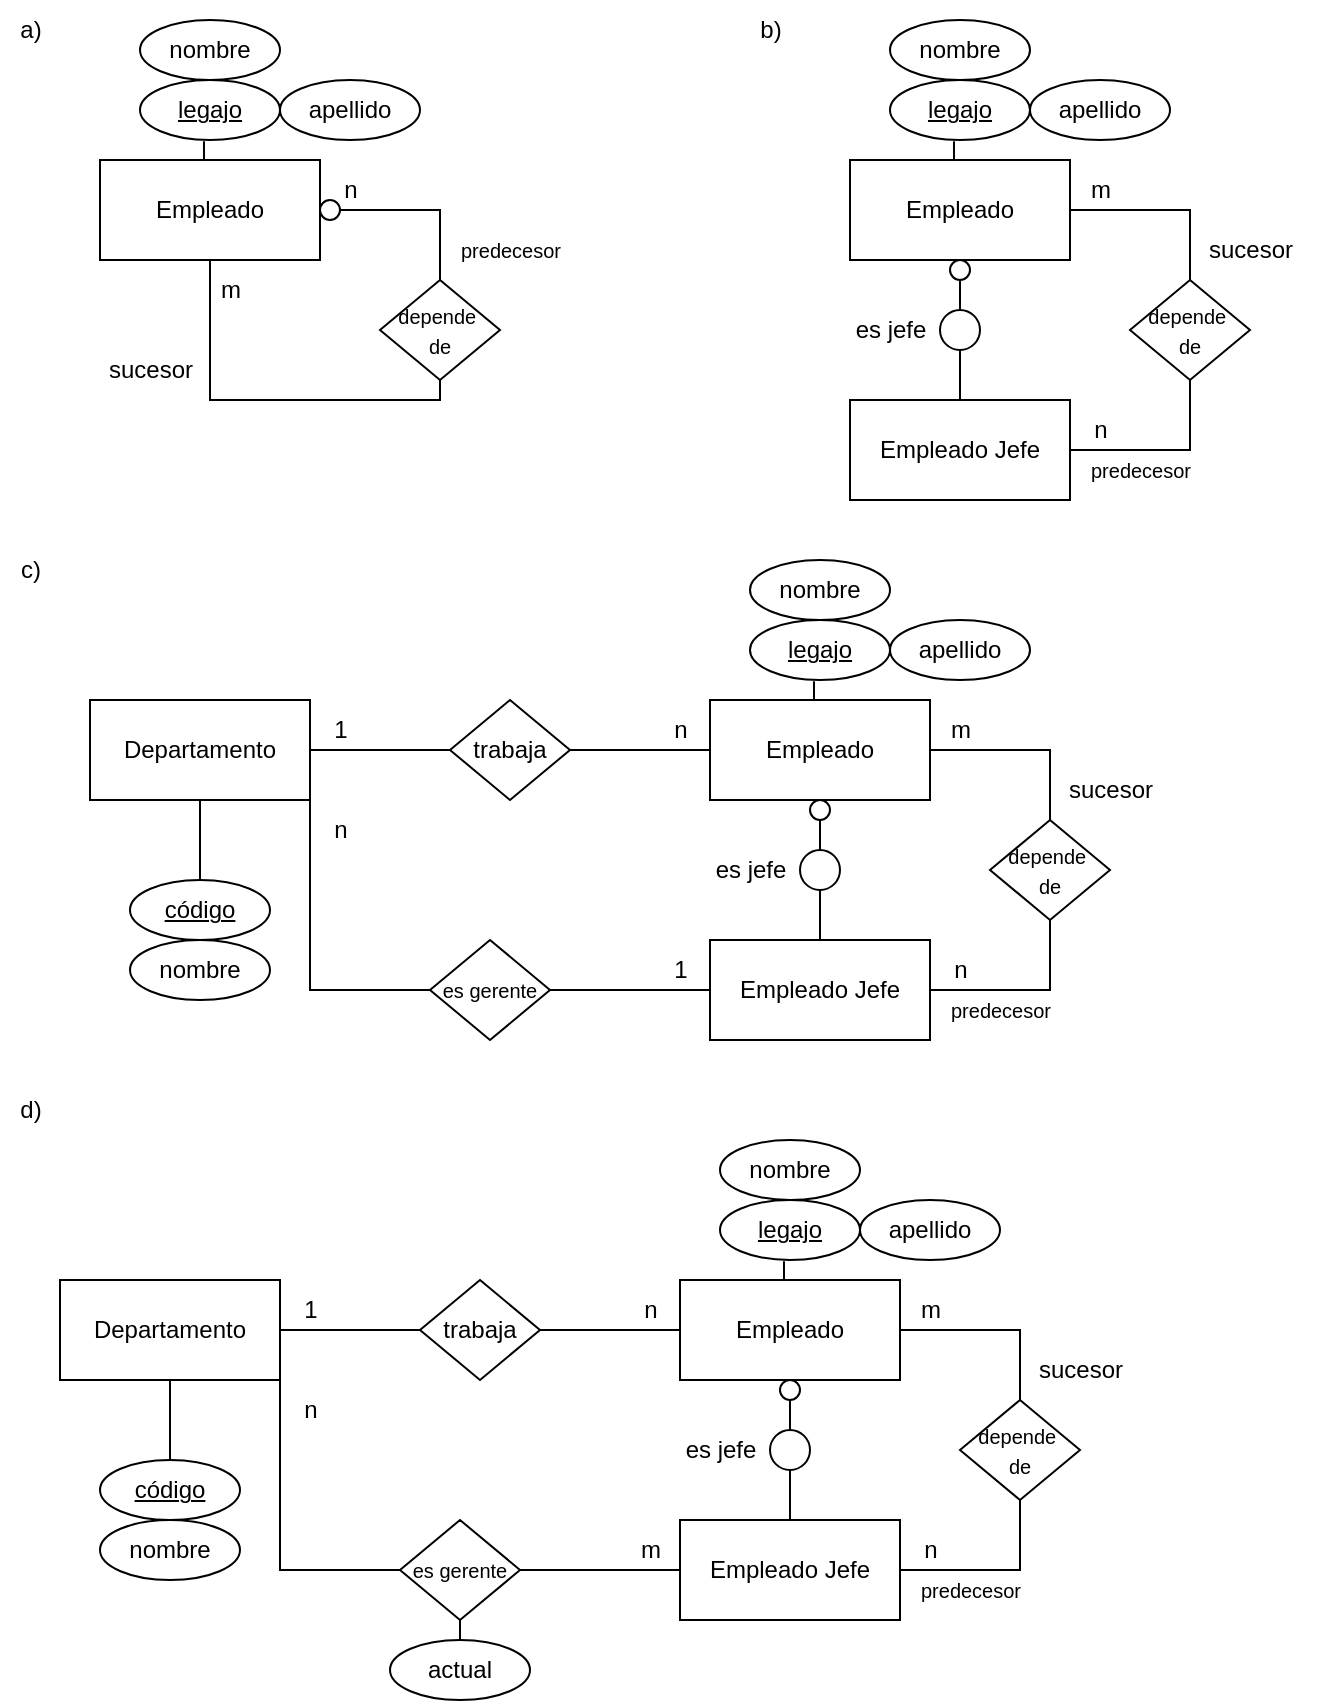 <mxfile version="28.2.1">
  <diagram id="R2lEEEUBdFMjLlhIrx00" name="Page-1">
    <mxGraphModel dx="815" dy="456" grid="1" gridSize="10" guides="1" tooltips="1" connect="1" arrows="1" fold="1" page="1" pageScale="1" pageWidth="850" pageHeight="1100" math="0" shadow="0" extFonts="Permanent Marker^https://fonts.googleapis.com/css?family=Permanent+Marker">
      <root>
        <mxCell id="0" />
        <mxCell id="1" parent="0" />
        <mxCell id="XrPNCrt0sU9ygLMACBDO-2" style="edgeStyle=orthogonalEdgeStyle;rounded=0;orthogonalLoop=1;jettySize=auto;html=1;shape=wire;dashed=1;endArrow=none;endFill=0;entryX=0.5;entryY=0;entryDx=0;entryDy=0;" parent="1" source="XrPNCrt0sU9ygLMACBDO-1" edge="1" target="XrPNCrt0sU9ygLMACBDO-16">
          <mxGeometry relative="1" as="geometry">
            <mxPoint x="210" y="205" as="targetPoint" />
            <mxPoint x="180" y="104.71" as="sourcePoint" />
            <Array as="points" />
          </mxGeometry>
        </mxCell>
        <mxCell id="XrPNCrt0sU9ygLMACBDO-1" value="Empleado" style="rounded=0;whiteSpace=wrap;html=1;" parent="1" vertex="1">
          <mxGeometry x="60" y="90" width="110" height="50" as="geometry" />
        </mxCell>
        <mxCell id="4cM1UkZCm5Ez6TQwr9Vs-127" style="edgeStyle=orthogonalEdgeStyle;rounded=0;orthogonalLoop=1;jettySize=auto;html=1;entryX=0.5;entryY=1;entryDx=0;entryDy=0;endArrow=none;endFill=0;exitX=0.5;exitY=1;exitDx=0;exitDy=0;" edge="1" parent="1" source="XrPNCrt0sU9ygLMACBDO-16" target="XrPNCrt0sU9ygLMACBDO-1">
          <mxGeometry relative="1" as="geometry">
            <Array as="points">
              <mxPoint x="230" y="210" />
              <mxPoint x="115" y="210" />
            </Array>
          </mxGeometry>
        </mxCell>
        <mxCell id="XrPNCrt0sU9ygLMACBDO-16" value="&lt;div&gt;&lt;font style=&quot;font-size: 10px;&quot;&gt;depende&amp;nbsp;&lt;/font&gt;&lt;/div&gt;&lt;div&gt;&lt;font style=&quot;font-size: 10px;&quot;&gt;de&lt;/font&gt;&lt;/div&gt;" style="rhombus;whiteSpace=wrap;html=1;" parent="1" vertex="1">
          <mxGeometry x="200" y="150" width="60" height="50" as="geometry" />
        </mxCell>
        <mxCell id="XrPNCrt0sU9ygLMACBDO-73" value="&lt;u&gt;legajo&lt;/u&gt;" style="ellipse;whiteSpace=wrap;html=1;" parent="1" vertex="1">
          <mxGeometry x="80" y="50" width="70" height="30" as="geometry" />
        </mxCell>
        <mxCell id="XrPNCrt0sU9ygLMACBDO-79" style="edgeStyle=orthogonalEdgeStyle;rounded=0;orthogonalLoop=1;jettySize=auto;html=1;exitX=0.5;exitY=0;exitDx=0;exitDy=0;entryX=0.457;entryY=1.021;entryDx=0;entryDy=0;entryPerimeter=0;endArrow=none;endFill=0;" parent="1" source="XrPNCrt0sU9ygLMACBDO-1" target="XrPNCrt0sU9ygLMACBDO-73" edge="1">
          <mxGeometry relative="1" as="geometry" />
        </mxCell>
        <mxCell id="4cM1UkZCm5Ez6TQwr9Vs-15" value="n" style="text;html=1;align=center;verticalAlign=middle;resizable=0;points=[];autosize=1;strokeColor=none;fillColor=none;" vertex="1" parent="1">
          <mxGeometry x="170" y="90" width="30" height="30" as="geometry" />
        </mxCell>
        <mxCell id="4cM1UkZCm5Ez6TQwr9Vs-59" value="a)" style="text;html=1;align=center;verticalAlign=middle;resizable=0;points=[];autosize=1;strokeColor=none;fillColor=none;" vertex="1" parent="1">
          <mxGeometry x="10" y="10" width="30" height="30" as="geometry" />
        </mxCell>
        <mxCell id="4cM1UkZCm5Ez6TQwr9Vs-128" value="m" style="text;html=1;align=center;verticalAlign=middle;resizable=0;points=[];autosize=1;strokeColor=none;fillColor=none;" vertex="1" parent="1">
          <mxGeometry x="110" y="140" width="30" height="30" as="geometry" />
        </mxCell>
        <mxCell id="4cM1UkZCm5Ez6TQwr9Vs-129" value="nombre" style="ellipse;whiteSpace=wrap;html=1;" vertex="1" parent="1">
          <mxGeometry x="80" y="20" width="70" height="30" as="geometry" />
        </mxCell>
        <mxCell id="4cM1UkZCm5Ez6TQwr9Vs-130" value="apellido" style="ellipse;whiteSpace=wrap;html=1;" vertex="1" parent="1">
          <mxGeometry x="150" y="50" width="70" height="30" as="geometry" />
        </mxCell>
        <mxCell id="4cM1UkZCm5Ez6TQwr9Vs-132" value="&lt;font style=&quot;font-size: 10px;&quot;&gt;predecesor&lt;/font&gt;" style="text;html=1;align=center;verticalAlign=middle;resizable=0;points=[];autosize=1;strokeColor=none;fillColor=none;" vertex="1" parent="1">
          <mxGeometry x="230" y="120" width="70" height="30" as="geometry" />
        </mxCell>
        <mxCell id="4cM1UkZCm5Ez6TQwr9Vs-133" value="sucesor" style="text;html=1;align=center;verticalAlign=middle;resizable=0;points=[];autosize=1;strokeColor=none;fillColor=none;" vertex="1" parent="1">
          <mxGeometry x="50" y="180" width="70" height="30" as="geometry" />
        </mxCell>
        <mxCell id="4cM1UkZCm5Ez6TQwr9Vs-134" value="b)" style="text;html=1;align=center;verticalAlign=middle;resizable=0;points=[];autosize=1;strokeColor=none;fillColor=none;" vertex="1" parent="1">
          <mxGeometry x="380" y="10" width="30" height="30" as="geometry" />
        </mxCell>
        <mxCell id="4cM1UkZCm5Ez6TQwr9Vs-135" style="edgeStyle=orthogonalEdgeStyle;rounded=0;orthogonalLoop=1;jettySize=auto;html=1;shape=wire;dashed=1;endArrow=none;endFill=0;entryX=0.5;entryY=0;entryDx=0;entryDy=0;" edge="1" parent="1" source="4cM1UkZCm5Ez6TQwr9Vs-136" target="4cM1UkZCm5Ez6TQwr9Vs-138">
          <mxGeometry relative="1" as="geometry">
            <mxPoint x="585" y="205" as="targetPoint" />
            <mxPoint x="555" y="104.71" as="sourcePoint" />
            <Array as="points" />
          </mxGeometry>
        </mxCell>
        <mxCell id="4cM1UkZCm5Ez6TQwr9Vs-150" value="" style="edgeStyle=orthogonalEdgeStyle;rounded=0;orthogonalLoop=1;jettySize=auto;html=1;endArrow=none;endFill=0;" edge="1" parent="1" source="4cM1UkZCm5Ez6TQwr9Vs-159" target="4cM1UkZCm5Ez6TQwr9Vs-151">
          <mxGeometry relative="1" as="geometry">
            <mxPoint x="460" y="205" as="targetPoint" />
          </mxGeometry>
        </mxCell>
        <mxCell id="4cM1UkZCm5Ez6TQwr9Vs-136" value="Empleado" style="rounded=0;whiteSpace=wrap;html=1;" vertex="1" parent="1">
          <mxGeometry x="435" y="90" width="110" height="50" as="geometry" />
        </mxCell>
        <mxCell id="4cM1UkZCm5Ez6TQwr9Vs-138" value="&lt;div&gt;&lt;font style=&quot;font-size: 10px;&quot;&gt;depende&amp;nbsp;&lt;/font&gt;&lt;/div&gt;&lt;div&gt;&lt;font style=&quot;font-size: 10px;&quot;&gt;de&lt;/font&gt;&lt;/div&gt;" style="rhombus;whiteSpace=wrap;html=1;" vertex="1" parent="1">
          <mxGeometry x="575" y="150" width="60" height="50" as="geometry" />
        </mxCell>
        <mxCell id="4cM1UkZCm5Ez6TQwr9Vs-139" value="&lt;u&gt;legajo&lt;/u&gt;" style="ellipse;whiteSpace=wrap;html=1;" vertex="1" parent="1">
          <mxGeometry x="455" y="50" width="70" height="30" as="geometry" />
        </mxCell>
        <mxCell id="4cM1UkZCm5Ez6TQwr9Vs-140" style="edgeStyle=orthogonalEdgeStyle;rounded=0;orthogonalLoop=1;jettySize=auto;html=1;exitX=0.5;exitY=0;exitDx=0;exitDy=0;entryX=0.457;entryY=1.021;entryDx=0;entryDy=0;entryPerimeter=0;endArrow=none;endFill=0;" edge="1" parent="1" source="4cM1UkZCm5Ez6TQwr9Vs-136" target="4cM1UkZCm5Ez6TQwr9Vs-139">
          <mxGeometry relative="1" as="geometry" />
        </mxCell>
        <mxCell id="4cM1UkZCm5Ez6TQwr9Vs-141" value="m" style="text;html=1;align=center;verticalAlign=middle;resizable=0;points=[];autosize=1;strokeColor=none;fillColor=none;" vertex="1" parent="1">
          <mxGeometry x="545" y="90" width="30" height="30" as="geometry" />
        </mxCell>
        <mxCell id="4cM1UkZCm5Ez6TQwr9Vs-143" value="nombre" style="ellipse;whiteSpace=wrap;html=1;" vertex="1" parent="1">
          <mxGeometry x="455" y="20" width="70" height="30" as="geometry" />
        </mxCell>
        <mxCell id="4cM1UkZCm5Ez6TQwr9Vs-144" value="apellido" style="ellipse;whiteSpace=wrap;html=1;" vertex="1" parent="1">
          <mxGeometry x="525" y="50" width="70" height="30" as="geometry" />
        </mxCell>
        <mxCell id="4cM1UkZCm5Ez6TQwr9Vs-145" value="&lt;font style=&quot;font-size: 10px;&quot;&gt;predecesor&lt;/font&gt;" style="text;html=1;align=center;verticalAlign=middle;resizable=0;points=[];autosize=1;strokeColor=none;fillColor=none;" vertex="1" parent="1">
          <mxGeometry x="545" y="230" width="70" height="30" as="geometry" />
        </mxCell>
        <mxCell id="4cM1UkZCm5Ez6TQwr9Vs-152" style="edgeStyle=orthogonalEdgeStyle;rounded=0;orthogonalLoop=1;jettySize=auto;html=1;exitX=0.5;exitY=1;exitDx=0;exitDy=0;endArrow=none;endFill=0;entryX=0.5;entryY=0;entryDx=0;entryDy=0;" edge="1" parent="1" source="4cM1UkZCm5Ez6TQwr9Vs-151" target="4cM1UkZCm5Ez6TQwr9Vs-153">
          <mxGeometry relative="1" as="geometry">
            <mxPoint x="490.143" y="220" as="targetPoint" />
          </mxGeometry>
        </mxCell>
        <mxCell id="4cM1UkZCm5Ez6TQwr9Vs-151" value="" style="ellipse;whiteSpace=wrap;html=1;aspect=fixed;" vertex="1" parent="1">
          <mxGeometry x="480" y="165" width="20" height="20" as="geometry" />
        </mxCell>
        <mxCell id="4cM1UkZCm5Ez6TQwr9Vs-157" style="edgeStyle=orthogonalEdgeStyle;rounded=0;orthogonalLoop=1;jettySize=auto;html=1;exitX=1;exitY=0.5;exitDx=0;exitDy=0;entryX=0.5;entryY=1;entryDx=0;entryDy=0;endArrow=none;endFill=0;" edge="1" parent="1" source="4cM1UkZCm5Ez6TQwr9Vs-153" target="4cM1UkZCm5Ez6TQwr9Vs-138">
          <mxGeometry relative="1" as="geometry">
            <Array as="points">
              <mxPoint x="605" y="235" />
            </Array>
          </mxGeometry>
        </mxCell>
        <mxCell id="4cM1UkZCm5Ez6TQwr9Vs-153" value="Empleado Jefe" style="rounded=0;whiteSpace=wrap;html=1;" vertex="1" parent="1">
          <mxGeometry x="435" y="210" width="110" height="50" as="geometry" />
        </mxCell>
        <mxCell id="4cM1UkZCm5Ez6TQwr9Vs-156" value="es jefe" style="text;html=1;align=center;verticalAlign=middle;resizable=0;points=[];autosize=1;strokeColor=none;fillColor=none;" vertex="1" parent="1">
          <mxGeometry x="425" y="160" width="60" height="30" as="geometry" />
        </mxCell>
        <mxCell id="4cM1UkZCm5Ez6TQwr9Vs-158" value="sucesor" style="text;html=1;align=center;verticalAlign=middle;resizable=0;points=[];autosize=1;strokeColor=none;fillColor=none;" vertex="1" parent="1">
          <mxGeometry x="600" y="120" width="70" height="30" as="geometry" />
        </mxCell>
        <mxCell id="4cM1UkZCm5Ez6TQwr9Vs-159" value="" style="ellipse;whiteSpace=wrap;html=1;" vertex="1" parent="1">
          <mxGeometry x="485" y="140" width="10" height="10" as="geometry" />
        </mxCell>
        <mxCell id="4cM1UkZCm5Ez6TQwr9Vs-162" value="n" style="text;html=1;align=center;verticalAlign=middle;resizable=0;points=[];autosize=1;strokeColor=none;fillColor=none;" vertex="1" parent="1">
          <mxGeometry x="545" y="210" width="30" height="30" as="geometry" />
        </mxCell>
        <mxCell id="4cM1UkZCm5Ez6TQwr9Vs-163" value="c)" style="text;html=1;align=center;verticalAlign=middle;resizable=0;points=[];autosize=1;strokeColor=none;fillColor=none;" vertex="1" parent="1">
          <mxGeometry x="10" y="280" width="30" height="30" as="geometry" />
        </mxCell>
        <mxCell id="4cM1UkZCm5Ez6TQwr9Vs-164" style="edgeStyle=orthogonalEdgeStyle;rounded=0;orthogonalLoop=1;jettySize=auto;html=1;shape=wire;dashed=1;endArrow=none;endFill=0;entryX=0.5;entryY=0;entryDx=0;entryDy=0;" edge="1" parent="1" source="4cM1UkZCm5Ez6TQwr9Vs-166" target="4cM1UkZCm5Ez6TQwr9Vs-167">
          <mxGeometry relative="1" as="geometry">
            <mxPoint x="515" y="475" as="targetPoint" />
            <mxPoint x="485" y="374.71" as="sourcePoint" />
            <Array as="points" />
          </mxGeometry>
        </mxCell>
        <mxCell id="4cM1UkZCm5Ez6TQwr9Vs-166" value="Empleado" style="rounded=0;whiteSpace=wrap;html=1;" vertex="1" parent="1">
          <mxGeometry x="365" y="360" width="110" height="50" as="geometry" />
        </mxCell>
        <mxCell id="4cM1UkZCm5Ez6TQwr9Vs-167" value="&lt;div&gt;&lt;font style=&quot;font-size: 10px;&quot;&gt;depende&amp;nbsp;&lt;/font&gt;&lt;/div&gt;&lt;div&gt;&lt;font style=&quot;font-size: 10px;&quot;&gt;de&lt;/font&gt;&lt;/div&gt;" style="rhombus;whiteSpace=wrap;html=1;" vertex="1" parent="1">
          <mxGeometry x="505" y="420" width="60" height="50" as="geometry" />
        </mxCell>
        <mxCell id="4cM1UkZCm5Ez6TQwr9Vs-168" value="&lt;u&gt;legajo&lt;/u&gt;" style="ellipse;whiteSpace=wrap;html=1;" vertex="1" parent="1">
          <mxGeometry x="385" y="320" width="70" height="30" as="geometry" />
        </mxCell>
        <mxCell id="4cM1UkZCm5Ez6TQwr9Vs-169" style="edgeStyle=orthogonalEdgeStyle;rounded=0;orthogonalLoop=1;jettySize=auto;html=1;exitX=0.5;exitY=0;exitDx=0;exitDy=0;entryX=0.457;entryY=1.021;entryDx=0;entryDy=0;entryPerimeter=0;endArrow=none;endFill=0;" edge="1" parent="1" source="4cM1UkZCm5Ez6TQwr9Vs-166" target="4cM1UkZCm5Ez6TQwr9Vs-168">
          <mxGeometry relative="1" as="geometry" />
        </mxCell>
        <mxCell id="4cM1UkZCm5Ez6TQwr9Vs-170" value="m" style="text;html=1;align=center;verticalAlign=middle;resizable=0;points=[];autosize=1;strokeColor=none;fillColor=none;" vertex="1" parent="1">
          <mxGeometry x="475" y="360" width="30" height="30" as="geometry" />
        </mxCell>
        <mxCell id="4cM1UkZCm5Ez6TQwr9Vs-171" value="nombre" style="ellipse;whiteSpace=wrap;html=1;" vertex="1" parent="1">
          <mxGeometry x="385" y="290" width="70" height="30" as="geometry" />
        </mxCell>
        <mxCell id="4cM1UkZCm5Ez6TQwr9Vs-172" value="apellido" style="ellipse;whiteSpace=wrap;html=1;" vertex="1" parent="1">
          <mxGeometry x="455" y="320" width="70" height="30" as="geometry" />
        </mxCell>
        <mxCell id="4cM1UkZCm5Ez6TQwr9Vs-173" value="&lt;font style=&quot;font-size: 10px;&quot;&gt;predecesor&lt;/font&gt;" style="text;html=1;align=center;verticalAlign=middle;resizable=0;points=[];autosize=1;strokeColor=none;fillColor=none;" vertex="1" parent="1">
          <mxGeometry x="475" y="500" width="70" height="30" as="geometry" />
        </mxCell>
        <mxCell id="4cM1UkZCm5Ez6TQwr9Vs-174" style="edgeStyle=orthogonalEdgeStyle;rounded=0;orthogonalLoop=1;jettySize=auto;html=1;exitX=0.5;exitY=1;exitDx=0;exitDy=0;endArrow=none;endFill=0;entryX=0.5;entryY=0;entryDx=0;entryDy=0;" edge="1" parent="1" source="4cM1UkZCm5Ez6TQwr9Vs-175" target="4cM1UkZCm5Ez6TQwr9Vs-177">
          <mxGeometry relative="1" as="geometry">
            <mxPoint x="420.143" y="490" as="targetPoint" />
          </mxGeometry>
        </mxCell>
        <mxCell id="4cM1UkZCm5Ez6TQwr9Vs-175" value="" style="ellipse;whiteSpace=wrap;html=1;aspect=fixed;" vertex="1" parent="1">
          <mxGeometry x="410" y="435" width="20" height="20" as="geometry" />
        </mxCell>
        <mxCell id="4cM1UkZCm5Ez6TQwr9Vs-176" style="edgeStyle=orthogonalEdgeStyle;rounded=0;orthogonalLoop=1;jettySize=auto;html=1;exitX=1;exitY=0.5;exitDx=0;exitDy=0;entryX=0.5;entryY=1;entryDx=0;entryDy=0;endArrow=none;endFill=0;" edge="1" parent="1" source="4cM1UkZCm5Ez6TQwr9Vs-177" target="4cM1UkZCm5Ez6TQwr9Vs-167">
          <mxGeometry relative="1" as="geometry">
            <Array as="points">
              <mxPoint x="535" y="505" />
            </Array>
          </mxGeometry>
        </mxCell>
        <mxCell id="4cM1UkZCm5Ez6TQwr9Vs-177" value="Empleado Jefe" style="rounded=0;whiteSpace=wrap;html=1;" vertex="1" parent="1">
          <mxGeometry x="365" y="480" width="110" height="50" as="geometry" />
        </mxCell>
        <mxCell id="4cM1UkZCm5Ez6TQwr9Vs-178" value="es jefe" style="text;html=1;align=center;verticalAlign=middle;resizable=0;points=[];autosize=1;strokeColor=none;fillColor=none;" vertex="1" parent="1">
          <mxGeometry x="355" y="430" width="60" height="30" as="geometry" />
        </mxCell>
        <mxCell id="4cM1UkZCm5Ez6TQwr9Vs-179" value="sucesor" style="text;html=1;align=center;verticalAlign=middle;resizable=0;points=[];autosize=1;strokeColor=none;fillColor=none;" vertex="1" parent="1">
          <mxGeometry x="530" y="390" width="70" height="30" as="geometry" />
        </mxCell>
        <mxCell id="4cM1UkZCm5Ez6TQwr9Vs-187" style="edgeStyle=orthogonalEdgeStyle;rounded=0;orthogonalLoop=1;jettySize=auto;html=1;exitX=0.5;exitY=1;exitDx=0;exitDy=0;entryX=0.5;entryY=0;entryDx=0;entryDy=0;endArrow=none;endFill=0;" edge="1" parent="1" source="4cM1UkZCm5Ez6TQwr9Vs-181" target="4cM1UkZCm5Ez6TQwr9Vs-175">
          <mxGeometry relative="1" as="geometry" />
        </mxCell>
        <mxCell id="4cM1UkZCm5Ez6TQwr9Vs-181" value="" style="ellipse;whiteSpace=wrap;html=1;" vertex="1" parent="1">
          <mxGeometry x="415" y="410" width="10" height="10" as="geometry" />
        </mxCell>
        <mxCell id="4cM1UkZCm5Ez6TQwr9Vs-182" value="n" style="text;html=1;align=center;verticalAlign=middle;resizable=0;points=[];autosize=1;strokeColor=none;fillColor=none;" vertex="1" parent="1">
          <mxGeometry x="475" y="480" width="30" height="30" as="geometry" />
        </mxCell>
        <mxCell id="4cM1UkZCm5Ez6TQwr9Vs-183" value="" style="ellipse;whiteSpace=wrap;html=1;" vertex="1" parent="1">
          <mxGeometry x="170" y="110" width="10" height="10" as="geometry" />
        </mxCell>
        <mxCell id="4cM1UkZCm5Ez6TQwr9Vs-197" style="edgeStyle=orthogonalEdgeStyle;rounded=0;orthogonalLoop=1;jettySize=auto;html=1;exitX=1;exitY=0.5;exitDx=0;exitDy=0;entryX=0;entryY=0.5;entryDx=0;entryDy=0;endArrow=none;endFill=0;" edge="1" parent="1" source="4cM1UkZCm5Ez6TQwr9Vs-189" target="4cM1UkZCm5Ez6TQwr9Vs-166">
          <mxGeometry relative="1" as="geometry" />
        </mxCell>
        <mxCell id="4cM1UkZCm5Ez6TQwr9Vs-189" value="trabaja" style="rhombus;whiteSpace=wrap;html=1;" vertex="1" parent="1">
          <mxGeometry x="235" y="360" width="60" height="50" as="geometry" />
        </mxCell>
        <mxCell id="4cM1UkZCm5Ez6TQwr9Vs-196" style="edgeStyle=orthogonalEdgeStyle;rounded=0;orthogonalLoop=1;jettySize=auto;html=1;exitX=1;exitY=0.5;exitDx=0;exitDy=0;endArrow=none;endFill=0;" edge="1" parent="1" source="4cM1UkZCm5Ez6TQwr9Vs-190" target="4cM1UkZCm5Ez6TQwr9Vs-189">
          <mxGeometry relative="1" as="geometry" />
        </mxCell>
        <mxCell id="4cM1UkZCm5Ez6TQwr9Vs-201" style="edgeStyle=orthogonalEdgeStyle;rounded=0;orthogonalLoop=1;jettySize=auto;html=1;entryX=0;entryY=0.5;entryDx=0;entryDy=0;exitX=1;exitY=1;exitDx=0;exitDy=0;endArrow=none;endFill=0;" edge="1" parent="1" source="4cM1UkZCm5Ez6TQwr9Vs-190" target="4cM1UkZCm5Ez6TQwr9Vs-202">
          <mxGeometry relative="1" as="geometry">
            <mxPoint x="195" y="310" as="targetPoint" />
          </mxGeometry>
        </mxCell>
        <mxCell id="4cM1UkZCm5Ez6TQwr9Vs-190" value="Departamento" style="rounded=0;whiteSpace=wrap;html=1;" vertex="1" parent="1">
          <mxGeometry x="55" y="360" width="110" height="50" as="geometry" />
        </mxCell>
        <mxCell id="4cM1UkZCm5Ez6TQwr9Vs-191" value="nombre" style="ellipse;whiteSpace=wrap;html=1;" vertex="1" parent="1">
          <mxGeometry x="75" y="480" width="70" height="30" as="geometry" />
        </mxCell>
        <mxCell id="4cM1UkZCm5Ez6TQwr9Vs-193" value="&lt;u&gt;código&lt;/u&gt;" style="ellipse;whiteSpace=wrap;html=1;" vertex="1" parent="1">
          <mxGeometry x="75" y="450" width="70" height="30" as="geometry" />
        </mxCell>
        <mxCell id="4cM1UkZCm5Ez6TQwr9Vs-195" style="edgeStyle=orthogonalEdgeStyle;rounded=0;orthogonalLoop=1;jettySize=auto;html=1;exitX=0.5;exitY=1;exitDx=0;exitDy=0;entryX=0.5;entryY=0;entryDx=0;entryDy=0;endArrow=none;endFill=0;" edge="1" parent="1" source="4cM1UkZCm5Ez6TQwr9Vs-190" target="4cM1UkZCm5Ez6TQwr9Vs-193">
          <mxGeometry relative="1" as="geometry" />
        </mxCell>
        <mxCell id="4cM1UkZCm5Ez6TQwr9Vs-199" value="1" style="text;html=1;align=center;verticalAlign=middle;resizable=0;points=[];autosize=1;strokeColor=none;fillColor=none;" vertex="1" parent="1">
          <mxGeometry x="165" y="360" width="30" height="30" as="geometry" />
        </mxCell>
        <mxCell id="4cM1UkZCm5Ez6TQwr9Vs-200" value="n" style="text;html=1;align=center;verticalAlign=middle;resizable=0;points=[];autosize=1;strokeColor=none;fillColor=none;" vertex="1" parent="1">
          <mxGeometry x="335" y="360" width="30" height="30" as="geometry" />
        </mxCell>
        <mxCell id="4cM1UkZCm5Ez6TQwr9Vs-203" style="edgeStyle=orthogonalEdgeStyle;rounded=0;orthogonalLoop=1;jettySize=auto;html=1;exitX=1;exitY=0.5;exitDx=0;exitDy=0;entryX=0;entryY=0.5;entryDx=0;entryDy=0;endArrow=none;endFill=0;" edge="1" parent="1" source="4cM1UkZCm5Ez6TQwr9Vs-202" target="4cM1UkZCm5Ez6TQwr9Vs-177">
          <mxGeometry relative="1" as="geometry" />
        </mxCell>
        <mxCell id="4cM1UkZCm5Ez6TQwr9Vs-202" value="&lt;font style=&quot;font-size: 10px;&quot;&gt;es gerente&lt;/font&gt;" style="rhombus;whiteSpace=wrap;html=1;" vertex="1" parent="1">
          <mxGeometry x="225" y="480" width="60" height="50" as="geometry" />
        </mxCell>
        <mxCell id="4cM1UkZCm5Ez6TQwr9Vs-205" value="n" style="text;html=1;align=center;verticalAlign=middle;resizable=0;points=[];autosize=1;strokeColor=none;fillColor=none;" vertex="1" parent="1">
          <mxGeometry x="165" y="410" width="30" height="30" as="geometry" />
        </mxCell>
        <mxCell id="4cM1UkZCm5Ez6TQwr9Vs-206" value="1" style="text;html=1;align=center;verticalAlign=middle;resizable=0;points=[];autosize=1;strokeColor=none;fillColor=none;" vertex="1" parent="1">
          <mxGeometry x="335" y="480" width="30" height="30" as="geometry" />
        </mxCell>
        <mxCell id="4cM1UkZCm5Ez6TQwr9Vs-207" value="d)" style="text;html=1;align=center;verticalAlign=middle;resizable=0;points=[];autosize=1;strokeColor=none;fillColor=none;" vertex="1" parent="1">
          <mxGeometry x="10" y="550" width="30" height="30" as="geometry" />
        </mxCell>
        <mxCell id="4cM1UkZCm5Ez6TQwr9Vs-208" style="edgeStyle=orthogonalEdgeStyle;rounded=0;orthogonalLoop=1;jettySize=auto;html=1;shape=wire;dashed=1;endArrow=none;endFill=0;entryX=0.5;entryY=0;entryDx=0;entryDy=0;" edge="1" parent="1" source="4cM1UkZCm5Ez6TQwr9Vs-209" target="4cM1UkZCm5Ez6TQwr9Vs-210">
          <mxGeometry relative="1" as="geometry">
            <mxPoint x="500" y="765" as="targetPoint" />
            <mxPoint x="470" y="664.71" as="sourcePoint" />
            <Array as="points" />
          </mxGeometry>
        </mxCell>
        <mxCell id="4cM1UkZCm5Ez6TQwr9Vs-209" value="Empleado" style="rounded=0;whiteSpace=wrap;html=1;" vertex="1" parent="1">
          <mxGeometry x="350" y="650" width="110" height="50" as="geometry" />
        </mxCell>
        <mxCell id="4cM1UkZCm5Ez6TQwr9Vs-210" value="&lt;div&gt;&lt;font style=&quot;font-size: 10px;&quot;&gt;depende&amp;nbsp;&lt;/font&gt;&lt;/div&gt;&lt;div&gt;&lt;font style=&quot;font-size: 10px;&quot;&gt;de&lt;/font&gt;&lt;/div&gt;" style="rhombus;whiteSpace=wrap;html=1;" vertex="1" parent="1">
          <mxGeometry x="490" y="710" width="60" height="50" as="geometry" />
        </mxCell>
        <mxCell id="4cM1UkZCm5Ez6TQwr9Vs-211" value="&lt;u&gt;legajo&lt;/u&gt;" style="ellipse;whiteSpace=wrap;html=1;" vertex="1" parent="1">
          <mxGeometry x="370" y="610" width="70" height="30" as="geometry" />
        </mxCell>
        <mxCell id="4cM1UkZCm5Ez6TQwr9Vs-212" style="edgeStyle=orthogonalEdgeStyle;rounded=0;orthogonalLoop=1;jettySize=auto;html=1;exitX=0.5;exitY=0;exitDx=0;exitDy=0;entryX=0.457;entryY=1.021;entryDx=0;entryDy=0;entryPerimeter=0;endArrow=none;endFill=0;" edge="1" parent="1" source="4cM1UkZCm5Ez6TQwr9Vs-209" target="4cM1UkZCm5Ez6TQwr9Vs-211">
          <mxGeometry relative="1" as="geometry" />
        </mxCell>
        <mxCell id="4cM1UkZCm5Ez6TQwr9Vs-213" value="m" style="text;html=1;align=center;verticalAlign=middle;resizable=0;points=[];autosize=1;strokeColor=none;fillColor=none;" vertex="1" parent="1">
          <mxGeometry x="460" y="650" width="30" height="30" as="geometry" />
        </mxCell>
        <mxCell id="4cM1UkZCm5Ez6TQwr9Vs-214" value="nombre" style="ellipse;whiteSpace=wrap;html=1;" vertex="1" parent="1">
          <mxGeometry x="370" y="580" width="70" height="30" as="geometry" />
        </mxCell>
        <mxCell id="4cM1UkZCm5Ez6TQwr9Vs-215" value="apellido" style="ellipse;whiteSpace=wrap;html=1;" vertex="1" parent="1">
          <mxGeometry x="440" y="610" width="70" height="30" as="geometry" />
        </mxCell>
        <mxCell id="4cM1UkZCm5Ez6TQwr9Vs-216" value="&lt;font style=&quot;font-size: 10px;&quot;&gt;predecesor&lt;/font&gt;" style="text;html=1;align=center;verticalAlign=middle;resizable=0;points=[];autosize=1;strokeColor=none;fillColor=none;" vertex="1" parent="1">
          <mxGeometry x="460" y="790" width="70" height="30" as="geometry" />
        </mxCell>
        <mxCell id="4cM1UkZCm5Ez6TQwr9Vs-217" style="edgeStyle=orthogonalEdgeStyle;rounded=0;orthogonalLoop=1;jettySize=auto;html=1;exitX=0.5;exitY=1;exitDx=0;exitDy=0;endArrow=none;endFill=0;entryX=0.5;entryY=0;entryDx=0;entryDy=0;" edge="1" parent="1" source="4cM1UkZCm5Ez6TQwr9Vs-218" target="4cM1UkZCm5Ez6TQwr9Vs-220">
          <mxGeometry relative="1" as="geometry">
            <mxPoint x="405.143" y="780" as="targetPoint" />
          </mxGeometry>
        </mxCell>
        <mxCell id="4cM1UkZCm5Ez6TQwr9Vs-218" value="" style="ellipse;whiteSpace=wrap;html=1;aspect=fixed;" vertex="1" parent="1">
          <mxGeometry x="395" y="725" width="20" height="20" as="geometry" />
        </mxCell>
        <mxCell id="4cM1UkZCm5Ez6TQwr9Vs-219" style="edgeStyle=orthogonalEdgeStyle;rounded=0;orthogonalLoop=1;jettySize=auto;html=1;exitX=1;exitY=0.5;exitDx=0;exitDy=0;entryX=0.5;entryY=1;entryDx=0;entryDy=0;endArrow=none;endFill=0;" edge="1" parent="1" source="4cM1UkZCm5Ez6TQwr9Vs-220" target="4cM1UkZCm5Ez6TQwr9Vs-210">
          <mxGeometry relative="1" as="geometry">
            <Array as="points">
              <mxPoint x="520" y="795" />
            </Array>
          </mxGeometry>
        </mxCell>
        <mxCell id="4cM1UkZCm5Ez6TQwr9Vs-220" value="Empleado Jefe" style="rounded=0;whiteSpace=wrap;html=1;" vertex="1" parent="1">
          <mxGeometry x="350" y="770" width="110" height="50" as="geometry" />
        </mxCell>
        <mxCell id="4cM1UkZCm5Ez6TQwr9Vs-221" value="es jefe" style="text;html=1;align=center;verticalAlign=middle;resizable=0;points=[];autosize=1;strokeColor=none;fillColor=none;" vertex="1" parent="1">
          <mxGeometry x="340" y="720" width="60" height="30" as="geometry" />
        </mxCell>
        <mxCell id="4cM1UkZCm5Ez6TQwr9Vs-222" value="sucesor" style="text;html=1;align=center;verticalAlign=middle;resizable=0;points=[];autosize=1;strokeColor=none;fillColor=none;" vertex="1" parent="1">
          <mxGeometry x="515" y="680" width="70" height="30" as="geometry" />
        </mxCell>
        <mxCell id="4cM1UkZCm5Ez6TQwr9Vs-223" style="edgeStyle=orthogonalEdgeStyle;rounded=0;orthogonalLoop=1;jettySize=auto;html=1;exitX=0.5;exitY=1;exitDx=0;exitDy=0;entryX=0.5;entryY=0;entryDx=0;entryDy=0;endArrow=none;endFill=0;" edge="1" parent="1" source="4cM1UkZCm5Ez6TQwr9Vs-224" target="4cM1UkZCm5Ez6TQwr9Vs-218">
          <mxGeometry relative="1" as="geometry" />
        </mxCell>
        <mxCell id="4cM1UkZCm5Ez6TQwr9Vs-224" value="" style="ellipse;whiteSpace=wrap;html=1;" vertex="1" parent="1">
          <mxGeometry x="400" y="700" width="10" height="10" as="geometry" />
        </mxCell>
        <mxCell id="4cM1UkZCm5Ez6TQwr9Vs-225" value="n" style="text;html=1;align=center;verticalAlign=middle;resizable=0;points=[];autosize=1;strokeColor=none;fillColor=none;" vertex="1" parent="1">
          <mxGeometry x="460" y="770" width="30" height="30" as="geometry" />
        </mxCell>
        <mxCell id="4cM1UkZCm5Ez6TQwr9Vs-226" style="edgeStyle=orthogonalEdgeStyle;rounded=0;orthogonalLoop=1;jettySize=auto;html=1;exitX=1;exitY=0.5;exitDx=0;exitDy=0;entryX=0;entryY=0.5;entryDx=0;entryDy=0;endArrow=none;endFill=0;" edge="1" parent="1" source="4cM1UkZCm5Ez6TQwr9Vs-227" target="4cM1UkZCm5Ez6TQwr9Vs-209">
          <mxGeometry relative="1" as="geometry" />
        </mxCell>
        <mxCell id="4cM1UkZCm5Ez6TQwr9Vs-227" value="trabaja" style="rhombus;whiteSpace=wrap;html=1;" vertex="1" parent="1">
          <mxGeometry x="220" y="650" width="60" height="50" as="geometry" />
        </mxCell>
        <mxCell id="4cM1UkZCm5Ez6TQwr9Vs-228" style="edgeStyle=orthogonalEdgeStyle;rounded=0;orthogonalLoop=1;jettySize=auto;html=1;exitX=1;exitY=0.5;exitDx=0;exitDy=0;endArrow=none;endFill=0;" edge="1" parent="1" source="4cM1UkZCm5Ez6TQwr9Vs-230" target="4cM1UkZCm5Ez6TQwr9Vs-227">
          <mxGeometry relative="1" as="geometry" />
        </mxCell>
        <mxCell id="4cM1UkZCm5Ez6TQwr9Vs-229" style="edgeStyle=orthogonalEdgeStyle;rounded=0;orthogonalLoop=1;jettySize=auto;html=1;entryX=0;entryY=0.5;entryDx=0;entryDy=0;exitX=1;exitY=1;exitDx=0;exitDy=0;endArrow=none;endFill=0;" edge="1" parent="1" source="4cM1UkZCm5Ez6TQwr9Vs-230" target="4cM1UkZCm5Ez6TQwr9Vs-237">
          <mxGeometry relative="1" as="geometry">
            <mxPoint x="180" y="600" as="targetPoint" />
          </mxGeometry>
        </mxCell>
        <mxCell id="4cM1UkZCm5Ez6TQwr9Vs-230" value="Departamento" style="rounded=0;whiteSpace=wrap;html=1;" vertex="1" parent="1">
          <mxGeometry x="40" y="650" width="110" height="50" as="geometry" />
        </mxCell>
        <mxCell id="4cM1UkZCm5Ez6TQwr9Vs-231" value="nombre" style="ellipse;whiteSpace=wrap;html=1;" vertex="1" parent="1">
          <mxGeometry x="60" y="770" width="70" height="30" as="geometry" />
        </mxCell>
        <mxCell id="4cM1UkZCm5Ez6TQwr9Vs-232" value="&lt;u&gt;código&lt;/u&gt;" style="ellipse;whiteSpace=wrap;html=1;" vertex="1" parent="1">
          <mxGeometry x="60" y="740" width="70" height="30" as="geometry" />
        </mxCell>
        <mxCell id="4cM1UkZCm5Ez6TQwr9Vs-233" style="edgeStyle=orthogonalEdgeStyle;rounded=0;orthogonalLoop=1;jettySize=auto;html=1;exitX=0.5;exitY=1;exitDx=0;exitDy=0;entryX=0.5;entryY=0;entryDx=0;entryDy=0;endArrow=none;endFill=0;" edge="1" parent="1" source="4cM1UkZCm5Ez6TQwr9Vs-230" target="4cM1UkZCm5Ez6TQwr9Vs-232">
          <mxGeometry relative="1" as="geometry" />
        </mxCell>
        <mxCell id="4cM1UkZCm5Ez6TQwr9Vs-234" value="1" style="text;html=1;align=center;verticalAlign=middle;resizable=0;points=[];autosize=1;strokeColor=none;fillColor=none;" vertex="1" parent="1">
          <mxGeometry x="150" y="650" width="30" height="30" as="geometry" />
        </mxCell>
        <mxCell id="4cM1UkZCm5Ez6TQwr9Vs-235" value="n" style="text;html=1;align=center;verticalAlign=middle;resizable=0;points=[];autosize=1;strokeColor=none;fillColor=none;" vertex="1" parent="1">
          <mxGeometry x="320" y="650" width="30" height="30" as="geometry" />
        </mxCell>
        <mxCell id="4cM1UkZCm5Ez6TQwr9Vs-236" style="edgeStyle=orthogonalEdgeStyle;rounded=0;orthogonalLoop=1;jettySize=auto;html=1;exitX=1;exitY=0.5;exitDx=0;exitDy=0;entryX=0;entryY=0.5;entryDx=0;entryDy=0;endArrow=none;endFill=0;" edge="1" parent="1" source="4cM1UkZCm5Ez6TQwr9Vs-237" target="4cM1UkZCm5Ez6TQwr9Vs-220">
          <mxGeometry relative="1" as="geometry" />
        </mxCell>
        <mxCell id="4cM1UkZCm5Ez6TQwr9Vs-242" style="edgeStyle=orthogonalEdgeStyle;rounded=0;orthogonalLoop=1;jettySize=auto;html=1;exitX=0.5;exitY=1;exitDx=0;exitDy=0;endArrow=none;endFill=0;" edge="1" parent="1" source="4cM1UkZCm5Ez6TQwr9Vs-243">
          <mxGeometry relative="1" as="geometry">
            <mxPoint x="239.857" y="840" as="targetPoint" />
            <Array as="points" />
          </mxGeometry>
        </mxCell>
        <mxCell id="4cM1UkZCm5Ez6TQwr9Vs-245" style="edgeStyle=orthogonalEdgeStyle;rounded=0;orthogonalLoop=1;jettySize=auto;html=1;exitX=0.5;exitY=1;exitDx=0;exitDy=0;entryX=0.5;entryY=0;entryDx=0;entryDy=0;endArrow=none;endFill=0;" edge="1" parent="1" source="4cM1UkZCm5Ez6TQwr9Vs-237" target="4cM1UkZCm5Ez6TQwr9Vs-243">
          <mxGeometry relative="1" as="geometry" />
        </mxCell>
        <mxCell id="4cM1UkZCm5Ez6TQwr9Vs-237" value="&lt;font style=&quot;font-size: 10px;&quot;&gt;es gerente&lt;/font&gt;" style="rhombus;whiteSpace=wrap;html=1;" vertex="1" parent="1">
          <mxGeometry x="210" y="770" width="60" height="50" as="geometry" />
        </mxCell>
        <mxCell id="4cM1UkZCm5Ez6TQwr9Vs-238" value="n" style="text;html=1;align=center;verticalAlign=middle;resizable=0;points=[];autosize=1;strokeColor=none;fillColor=none;" vertex="1" parent="1">
          <mxGeometry x="150" y="700" width="30" height="30" as="geometry" />
        </mxCell>
        <mxCell id="4cM1UkZCm5Ez6TQwr9Vs-239" value="m" style="text;html=1;align=center;verticalAlign=middle;resizable=0;points=[];autosize=1;strokeColor=none;fillColor=none;" vertex="1" parent="1">
          <mxGeometry x="320" y="770" width="30" height="30" as="geometry" />
        </mxCell>
        <mxCell id="4cM1UkZCm5Ez6TQwr9Vs-243" value="actual" style="ellipse;whiteSpace=wrap;html=1;" vertex="1" parent="1">
          <mxGeometry x="205" y="830" width="70" height="30" as="geometry" />
        </mxCell>
      </root>
    </mxGraphModel>
  </diagram>
</mxfile>
